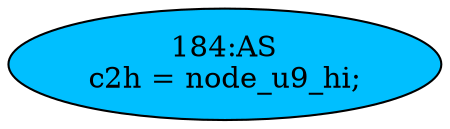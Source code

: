 strict digraph "" {
	node [label="\N"];
	"184:AS"	 [ast="<pyverilog.vparser.ast.Assign object at 0x7f85fdd57190>",
		def_var="['c2h']",
		fillcolor=deepskyblue,
		label="184:AS
c2h = node_u9_hi;",
		statements="[]",
		style=filled,
		typ=Assign,
		use_var="['node_u9_hi']"];
}
